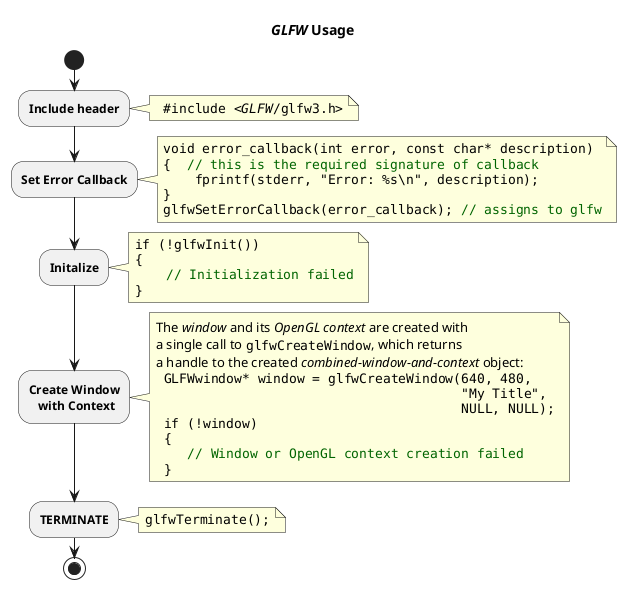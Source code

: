 @startuml Basic Activity Diagram

start
title //GLFW// Usage

/'
' Optional
if (**__UTILIZING: <font:monospaced>header option macros</font>?**) then (Yes)
:<font:monospaced>#define</font> them;
note
GLFW_DLL
GLFW_INCLUDE_GLCOREARB
GLFW_INCLUDE_ES1
GLFW_INCLUDE_ES2
GLFW_INCLUDE_ES3
GLFW_INCLUDE_ES31
GLFW_INCLUDE_ES32
GLFW_INCLUDE_NONE
GLFW_INCLUDE_VULKAN
GLFW_INCLUDE_GLEXT
GLFW_INCLUDE_GLU
end note
/'
note
# Use the //GLFW// header to include //OpenGL// 
    or //OpenGL// //ES// headers portably
# Do not include window system headers 
    unless you will use those APIs directly
# If you do need such headers, include 
    them before the //GLFW// header
end note '\/
else (No)
endif

' Optional
if (**__UTILIZING: extension loading library?**) then (Yes)
:  <font:monospaced>#include <libname/lib.h></font>;
note
For more information,
see the example using
the //extension loading//
//library// called //glad//
on the //GLFW// website.
end note
else (No)
endif
'/

' Main: 1 (base)
:**Include header**;
note right
<font : monospaced> #include <//GLFW///glfw3.h></font>
end note
/'
' Main: 2
if (**__UTILIZING__: //GLFW// as dynamic or static library?**) then (Dynamically Linked Library)
else (Statically Linked Library)
:executable must link against libraries;
endif

' Main: 3

if (With MinGW or Visual C++ on Windows) then (dynamic)
:**DLL** is named **glfw3dll**. 
**__When compiling:** <font:monospaced>#define GLFW_DLL</font>;

else (static)
:**Static** library is named **glfw3**.
Must explicitly link with **gdi32**.
  //MinGW-w64// include default
set of libraries along with
other dependencies like
**user32** and **kernel32**.;
endif '/

' Main: 4 (base)
:**Set Error Callback**;
note right
<font: monospaced>void error_callback(int error, const char* description)
<font: monospaced>{  <color: #DarkGreen>// this is the required signature of callback
<font: monospaced>    fprintf(stderr, "Error: %s\n", description);
<font: monospaced>}
<font: monospaced>glfwSetErrorCallback(error_callback);<color:#DarkGreen> // assigns to glfw
end note

' Main: 5
:**Initalize**;
note right
<font: monospaced>if (!glfwInit())</font>
<font: monospaced>{</font>
<font: monospaced>    <color:DarkGreen>// Initialization failed</font>
<font: monospaced>}</font>
end note

' Main: 6
:**Create Window**
   **with Context**;
note right
The //window// and its //OpenGL context// are created with
a single call to <font:monospaced>glfwCreateWindow</font>, which returns
a handle to the created //combined-window-and-context// object:
<font:monospaced> GLFWwindow* window = glfwCreateWindow(640, 480, 
<font:monospaced>                                       "My Title", 
<font:monospaced>                                       NULL, NULL);
<font:monospaced> if (!window)
<font:monospaced> {
<font:monospaced><color:#DarkGreen>    // Window or OpenGL context creation failed
<font:monospaced> }
end note


' Main: N (base)
:**TERMINATE**;
note right : <font: monospaced>glfwTerminate();

stop

@enduml